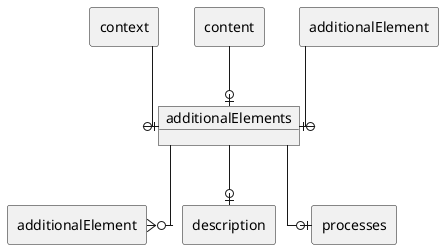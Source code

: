 @startuml
allowmixing
skinparam linetype ortho

rectangle context
rectangle content
rectangle "additionalElement" as a
rectangle "additionalElement" as b
rectangle description
rectangle processes

object additionalElements
context --o| additionalElements
content --o| additionalElements
a --o| additionalElements

additionalElements --o| description
additionalElements --o{ b
additionalElements --o| processes
@enduml
